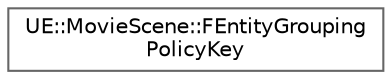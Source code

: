 digraph "Graphical Class Hierarchy"
{
 // INTERACTIVE_SVG=YES
 // LATEX_PDF_SIZE
  bgcolor="transparent";
  edge [fontname=Helvetica,fontsize=10,labelfontname=Helvetica,labelfontsize=10];
  node [fontname=Helvetica,fontsize=10,shape=box,height=0.2,width=0.4];
  rankdir="LR";
  Node0 [id="Node000000",label="UE::MovieScene::FEntityGrouping\lPolicyKey",height=0.2,width=0.4,color="grey40", fillcolor="white", style="filled",URL="$d1/deb/structUE_1_1MovieScene_1_1FEntityGroupingPolicyKey.html",tooltip="The key to a grouping policy registered on the grouping system (see UMovieSceneEntityGroupingSystem)"];
}

